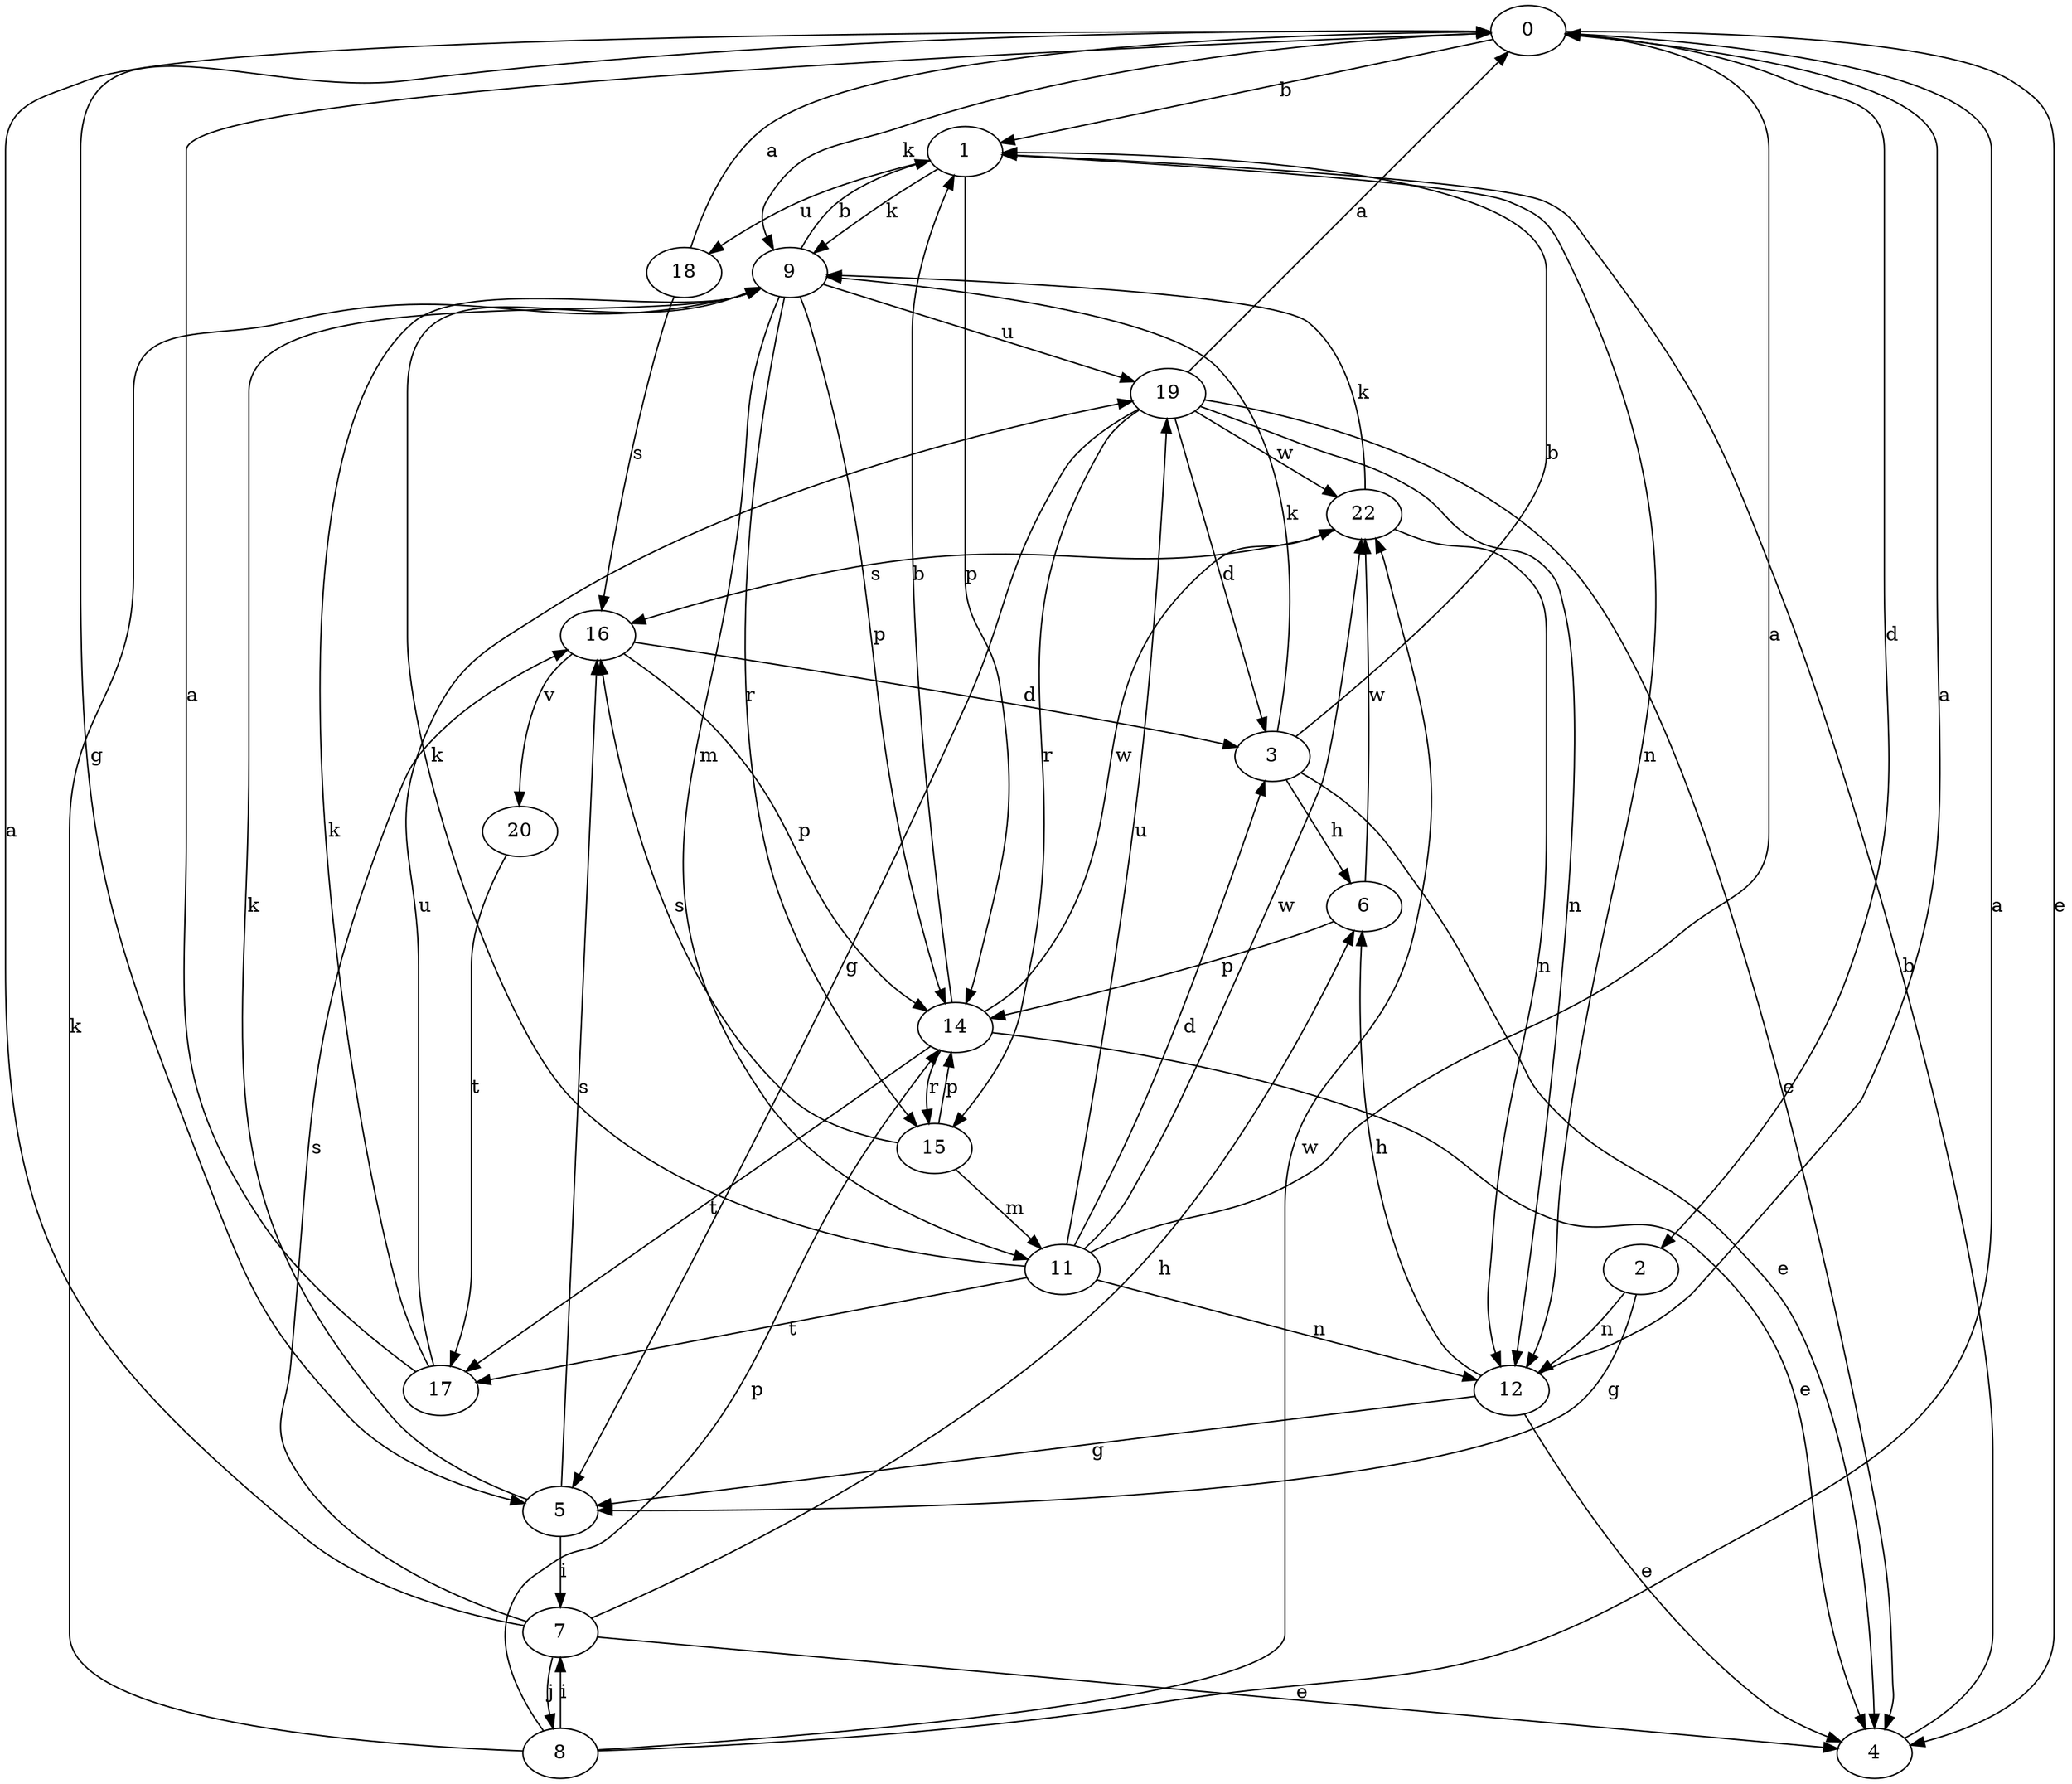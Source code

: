 strict digraph  {
0;
1;
2;
3;
4;
5;
6;
7;
8;
9;
11;
12;
14;
15;
16;
17;
18;
19;
20;
22;
0 -> 1  [label=b];
0 -> 2  [label=d];
0 -> 4  [label=e];
0 -> 5  [label=g];
0 -> 9  [label=k];
1 -> 9  [label=k];
1 -> 12  [label=n];
1 -> 14  [label=p];
1 -> 18  [label=u];
2 -> 5  [label=g];
2 -> 12  [label=n];
3 -> 1  [label=b];
3 -> 4  [label=e];
3 -> 6  [label=h];
3 -> 9  [label=k];
4 -> 1  [label=b];
5 -> 7  [label=i];
5 -> 9  [label=k];
5 -> 16  [label=s];
6 -> 14  [label=p];
6 -> 22  [label=w];
7 -> 0  [label=a];
7 -> 4  [label=e];
7 -> 6  [label=h];
7 -> 8  [label=j];
7 -> 16  [label=s];
8 -> 0  [label=a];
8 -> 7  [label=i];
8 -> 9  [label=k];
8 -> 14  [label=p];
8 -> 22  [label=w];
9 -> 1  [label=b];
9 -> 11  [label=m];
9 -> 14  [label=p];
9 -> 15  [label=r];
9 -> 19  [label=u];
11 -> 0  [label=a];
11 -> 3  [label=d];
11 -> 9  [label=k];
11 -> 12  [label=n];
11 -> 17  [label=t];
11 -> 19  [label=u];
11 -> 22  [label=w];
12 -> 0  [label=a];
12 -> 4  [label=e];
12 -> 5  [label=g];
12 -> 6  [label=h];
14 -> 1  [label=b];
14 -> 4  [label=e];
14 -> 15  [label=r];
14 -> 17  [label=t];
14 -> 22  [label=w];
15 -> 11  [label=m];
15 -> 14  [label=p];
15 -> 16  [label=s];
16 -> 3  [label=d];
16 -> 14  [label=p];
16 -> 20  [label=v];
17 -> 0  [label=a];
17 -> 9  [label=k];
17 -> 19  [label=u];
18 -> 0  [label=a];
18 -> 16  [label=s];
19 -> 0  [label=a];
19 -> 3  [label=d];
19 -> 4  [label=e];
19 -> 5  [label=g];
19 -> 12  [label=n];
19 -> 15  [label=r];
19 -> 22  [label=w];
20 -> 17  [label=t];
22 -> 9  [label=k];
22 -> 12  [label=n];
22 -> 16  [label=s];
}
